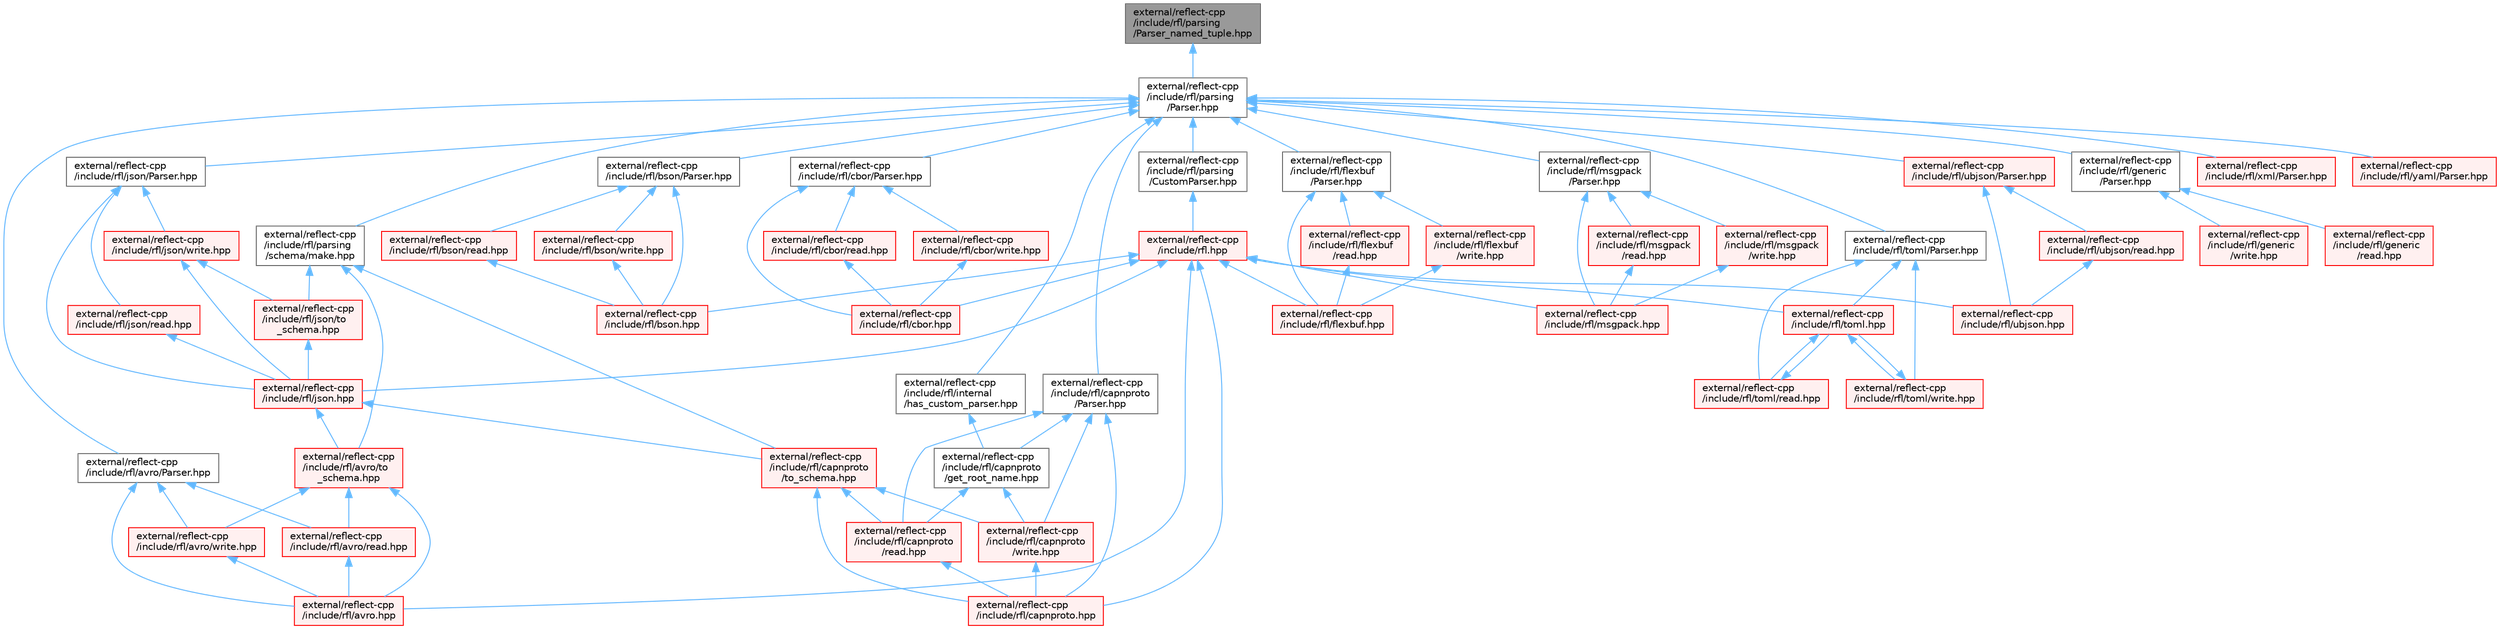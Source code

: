 digraph "external/reflect-cpp/include/rfl/parsing/Parser_named_tuple.hpp"
{
 // LATEX_PDF_SIZE
  bgcolor="transparent";
  edge [fontname=Helvetica,fontsize=10,labelfontname=Helvetica,labelfontsize=10];
  node [fontname=Helvetica,fontsize=10,shape=box,height=0.2,width=0.4];
  Node1 [id="Node000001",label="external/reflect-cpp\l/include/rfl/parsing\l/Parser_named_tuple.hpp",height=0.2,width=0.4,color="gray40", fillcolor="grey60", style="filled", fontcolor="black",tooltip=" "];
  Node1 -> Node2 [id="edge91_Node000001_Node000002",dir="back",color="steelblue1",style="solid",tooltip=" "];
  Node2 [id="Node000002",label="external/reflect-cpp\l/include/rfl/parsing\l/Parser.hpp",height=0.2,width=0.4,color="grey40", fillcolor="white", style="filled",URL="$parsing_2_parser_8hpp.html",tooltip=" "];
  Node2 -> Node3 [id="edge92_Node000002_Node000003",dir="back",color="steelblue1",style="solid",tooltip=" "];
  Node3 [id="Node000003",label="external/reflect-cpp\l/include/rfl/avro/Parser.hpp",height=0.2,width=0.4,color="grey40", fillcolor="white", style="filled",URL="$avro_2_parser_8hpp.html",tooltip=" "];
  Node3 -> Node4 [id="edge93_Node000003_Node000004",dir="back",color="steelblue1",style="solid",tooltip=" "];
  Node4 [id="Node000004",label="external/reflect-cpp\l/include/rfl/avro.hpp",height=0.2,width=0.4,color="red", fillcolor="#FFF0F0", style="filled",URL="$avro_8hpp.html",tooltip=" "];
  Node3 -> Node58 [id="edge94_Node000003_Node000058",dir="back",color="steelblue1",style="solid",tooltip=" "];
  Node58 [id="Node000058",label="external/reflect-cpp\l/include/rfl/avro/read.hpp",height=0.2,width=0.4,color="red", fillcolor="#FFF0F0", style="filled",URL="$avro_2read_8hpp.html",tooltip=" "];
  Node58 -> Node4 [id="edge95_Node000058_Node000004",dir="back",color="steelblue1",style="solid",tooltip=" "];
  Node3 -> Node60 [id="edge96_Node000003_Node000060",dir="back",color="steelblue1",style="solid",tooltip=" "];
  Node60 [id="Node000060",label="external/reflect-cpp\l/include/rfl/avro/write.hpp",height=0.2,width=0.4,color="red", fillcolor="#FFF0F0", style="filled",URL="$avro_2write_8hpp.html",tooltip=" "];
  Node60 -> Node4 [id="edge97_Node000060_Node000004",dir="back",color="steelblue1",style="solid",tooltip=" "];
  Node2 -> Node62 [id="edge98_Node000002_Node000062",dir="back",color="steelblue1",style="solid",tooltip=" "];
  Node62 [id="Node000062",label="external/reflect-cpp\l/include/rfl/bson/Parser.hpp",height=0.2,width=0.4,color="grey40", fillcolor="white", style="filled",URL="$bson_2_parser_8hpp.html",tooltip=" "];
  Node62 -> Node63 [id="edge99_Node000062_Node000063",dir="back",color="steelblue1",style="solid",tooltip=" "];
  Node63 [id="Node000063",label="external/reflect-cpp\l/include/rfl/bson.hpp",height=0.2,width=0.4,color="red", fillcolor="#FFF0F0", style="filled",URL="$bson_8hpp.html",tooltip=" "];
  Node62 -> Node103 [id="edge100_Node000062_Node000103",dir="back",color="steelblue1",style="solid",tooltip=" "];
  Node103 [id="Node000103",label="external/reflect-cpp\l/include/rfl/bson/read.hpp",height=0.2,width=0.4,color="red", fillcolor="#FFF0F0", style="filled",URL="$bson_2read_8hpp.html",tooltip=" "];
  Node103 -> Node63 [id="edge101_Node000103_Node000063",dir="back",color="steelblue1",style="solid",tooltip=" "];
  Node62 -> Node105 [id="edge102_Node000062_Node000105",dir="back",color="steelblue1",style="solid",tooltip=" "];
  Node105 [id="Node000105",label="external/reflect-cpp\l/include/rfl/bson/write.hpp",height=0.2,width=0.4,color="red", fillcolor="#FFF0F0", style="filled",URL="$bson_2write_8hpp.html",tooltip=" "];
  Node105 -> Node63 [id="edge103_Node000105_Node000063",dir="back",color="steelblue1",style="solid",tooltip=" "];
  Node2 -> Node107 [id="edge104_Node000002_Node000107",dir="back",color="steelblue1",style="solid",tooltip=" "];
  Node107 [id="Node000107",label="external/reflect-cpp\l/include/rfl/capnproto\l/Parser.hpp",height=0.2,width=0.4,color="grey40", fillcolor="white", style="filled",URL="$capnproto_2_parser_8hpp.html",tooltip=" "];
  Node107 -> Node108 [id="edge105_Node000107_Node000108",dir="back",color="steelblue1",style="solid",tooltip=" "];
  Node108 [id="Node000108",label="external/reflect-cpp\l/include/rfl/capnproto.hpp",height=0.2,width=0.4,color="red", fillcolor="#FFF0F0", style="filled",URL="$capnproto_8hpp.html",tooltip=" "];
  Node107 -> Node155 [id="edge106_Node000107_Node000155",dir="back",color="steelblue1",style="solid",tooltip=" "];
  Node155 [id="Node000155",label="external/reflect-cpp\l/include/rfl/capnproto\l/get_root_name.hpp",height=0.2,width=0.4,color="grey40", fillcolor="white", style="filled",URL="$get__root__name_8hpp.html",tooltip=" "];
  Node155 -> Node156 [id="edge107_Node000155_Node000156",dir="back",color="steelblue1",style="solid",tooltip=" "];
  Node156 [id="Node000156",label="external/reflect-cpp\l/include/rfl/capnproto\l/read.hpp",height=0.2,width=0.4,color="red", fillcolor="#FFF0F0", style="filled",URL="$capnproto_2read_8hpp.html",tooltip=" "];
  Node156 -> Node108 [id="edge108_Node000156_Node000108",dir="back",color="steelblue1",style="solid",tooltip=" "];
  Node155 -> Node158 [id="edge109_Node000155_Node000158",dir="back",color="steelblue1",style="solid",tooltip=" "];
  Node158 [id="Node000158",label="external/reflect-cpp\l/include/rfl/capnproto\l/write.hpp",height=0.2,width=0.4,color="red", fillcolor="#FFF0F0", style="filled",URL="$capnproto_2write_8hpp.html",tooltip=" "];
  Node158 -> Node108 [id="edge110_Node000158_Node000108",dir="back",color="steelblue1",style="solid",tooltip=" "];
  Node107 -> Node156 [id="edge111_Node000107_Node000156",dir="back",color="steelblue1",style="solid",tooltip=" "];
  Node107 -> Node158 [id="edge112_Node000107_Node000158",dir="back",color="steelblue1",style="solid",tooltip=" "];
  Node2 -> Node160 [id="edge113_Node000002_Node000160",dir="back",color="steelblue1",style="solid",tooltip=" "];
  Node160 [id="Node000160",label="external/reflect-cpp\l/include/rfl/cbor/Parser.hpp",height=0.2,width=0.4,color="grey40", fillcolor="white", style="filled",URL="$cbor_2_parser_8hpp.html",tooltip=" "];
  Node160 -> Node161 [id="edge114_Node000160_Node000161",dir="back",color="steelblue1",style="solid",tooltip=" "];
  Node161 [id="Node000161",label="external/reflect-cpp\l/include/rfl/cbor.hpp",height=0.2,width=0.4,color="red", fillcolor="#FFF0F0", style="filled",URL="$cbor_8hpp.html",tooltip=" "];
  Node160 -> Node202 [id="edge115_Node000160_Node000202",dir="back",color="steelblue1",style="solid",tooltip=" "];
  Node202 [id="Node000202",label="external/reflect-cpp\l/include/rfl/cbor/read.hpp",height=0.2,width=0.4,color="red", fillcolor="#FFF0F0", style="filled",URL="$cbor_2read_8hpp.html",tooltip=" "];
  Node202 -> Node161 [id="edge116_Node000202_Node000161",dir="back",color="steelblue1",style="solid",tooltip=" "];
  Node160 -> Node204 [id="edge117_Node000160_Node000204",dir="back",color="steelblue1",style="solid",tooltip=" "];
  Node204 [id="Node000204",label="external/reflect-cpp\l/include/rfl/cbor/write.hpp",height=0.2,width=0.4,color="red", fillcolor="#FFF0F0", style="filled",URL="$cbor_2write_8hpp.html",tooltip=" "];
  Node204 -> Node161 [id="edge118_Node000204_Node000161",dir="back",color="steelblue1",style="solid",tooltip=" "];
  Node2 -> Node206 [id="edge119_Node000002_Node000206",dir="back",color="steelblue1",style="solid",tooltip=" "];
  Node206 [id="Node000206",label="external/reflect-cpp\l/include/rfl/flexbuf\l/Parser.hpp",height=0.2,width=0.4,color="grey40", fillcolor="white", style="filled",URL="$flexbuf_2_parser_8hpp.html",tooltip=" "];
  Node206 -> Node207 [id="edge120_Node000206_Node000207",dir="back",color="steelblue1",style="solid",tooltip=" "];
  Node207 [id="Node000207",label="external/reflect-cpp\l/include/rfl/flexbuf.hpp",height=0.2,width=0.4,color="red", fillcolor="#FFF0F0", style="filled",URL="$flexbuf_8hpp.html",tooltip=" "];
  Node206 -> Node247 [id="edge121_Node000206_Node000247",dir="back",color="steelblue1",style="solid",tooltip=" "];
  Node247 [id="Node000247",label="external/reflect-cpp\l/include/rfl/flexbuf\l/read.hpp",height=0.2,width=0.4,color="red", fillcolor="#FFF0F0", style="filled",URL="$flexbuf_2read_8hpp.html",tooltip=" "];
  Node247 -> Node207 [id="edge122_Node000247_Node000207",dir="back",color="steelblue1",style="solid",tooltip=" "];
  Node206 -> Node249 [id="edge123_Node000206_Node000249",dir="back",color="steelblue1",style="solid",tooltip=" "];
  Node249 [id="Node000249",label="external/reflect-cpp\l/include/rfl/flexbuf\l/write.hpp",height=0.2,width=0.4,color="red", fillcolor="#FFF0F0", style="filled",URL="$flexbuf_2write_8hpp.html",tooltip=" "];
  Node249 -> Node207 [id="edge124_Node000249_Node000207",dir="back",color="steelblue1",style="solid",tooltip=" "];
  Node2 -> Node251 [id="edge125_Node000002_Node000251",dir="back",color="steelblue1",style="solid",tooltip=" "];
  Node251 [id="Node000251",label="external/reflect-cpp\l/include/rfl/generic\l/Parser.hpp",height=0.2,width=0.4,color="grey40", fillcolor="white", style="filled",URL="$generic_2_parser_8hpp.html",tooltip=" "];
  Node251 -> Node252 [id="edge126_Node000251_Node000252",dir="back",color="steelblue1",style="solid",tooltip=" "];
  Node252 [id="Node000252",label="external/reflect-cpp\l/include/rfl/generic\l/read.hpp",height=0.2,width=0.4,color="red", fillcolor="#FFF0F0", style="filled",URL="$generic_2read_8hpp.html",tooltip=" "];
  Node251 -> Node688 [id="edge127_Node000251_Node000688",dir="back",color="steelblue1",style="solid",tooltip=" "];
  Node688 [id="Node000688",label="external/reflect-cpp\l/include/rfl/generic\l/write.hpp",height=0.2,width=0.4,color="red", fillcolor="#FFF0F0", style="filled",URL="$generic_2write_8hpp.html",tooltip=" "];
  Node2 -> Node690 [id="edge128_Node000002_Node000690",dir="back",color="steelblue1",style="solid",tooltip=" "];
  Node690 [id="Node000690",label="external/reflect-cpp\l/include/rfl/internal\l/has_custom_parser.hpp",height=0.2,width=0.4,color="grey40", fillcolor="white", style="filled",URL="$has__custom__parser_8hpp.html",tooltip=" "];
  Node690 -> Node155 [id="edge129_Node000690_Node000155",dir="back",color="steelblue1",style="solid",tooltip=" "];
  Node2 -> Node691 [id="edge130_Node000002_Node000691",dir="back",color="steelblue1",style="solid",tooltip=" "];
  Node691 [id="Node000691",label="external/reflect-cpp\l/include/rfl/json/Parser.hpp",height=0.2,width=0.4,color="grey40", fillcolor="white", style="filled",URL="$json_2_parser_8hpp.html",tooltip=" "];
  Node691 -> Node255 [id="edge131_Node000691_Node000255",dir="back",color="steelblue1",style="solid",tooltip=" "];
  Node255 [id="Node000255",label="external/reflect-cpp\l/include/rfl/json.hpp",height=0.2,width=0.4,color="red", fillcolor="#FFF0F0", style="filled",URL="$reflect-cpp_2include_2rfl_2json_8hpp.html",tooltip=" "];
  Node255 -> Node259 [id="edge132_Node000255_Node000259",dir="back",color="steelblue1",style="solid",tooltip=" "];
  Node259 [id="Node000259",label="external/reflect-cpp\l/include/rfl/avro/to\l_schema.hpp",height=0.2,width=0.4,color="red", fillcolor="#FFF0F0", style="filled",URL="$avro_2to__schema_8hpp.html",tooltip=" "];
  Node259 -> Node4 [id="edge133_Node000259_Node000004",dir="back",color="steelblue1",style="solid",tooltip=" "];
  Node259 -> Node58 [id="edge134_Node000259_Node000058",dir="back",color="steelblue1",style="solid",tooltip=" "];
  Node259 -> Node60 [id="edge135_Node000259_Node000060",dir="back",color="steelblue1",style="solid",tooltip=" "];
  Node255 -> Node262 [id="edge136_Node000255_Node000262",dir="back",color="steelblue1",style="solid",tooltip=" "];
  Node262 [id="Node000262",label="external/reflect-cpp\l/include/rfl/capnproto\l/to_schema.hpp",height=0.2,width=0.4,color="red", fillcolor="#FFF0F0", style="filled",URL="$capnproto_2to__schema_8hpp.html",tooltip=" "];
  Node262 -> Node108 [id="edge137_Node000262_Node000108",dir="back",color="steelblue1",style="solid",tooltip=" "];
  Node262 -> Node156 [id="edge138_Node000262_Node000156",dir="back",color="steelblue1",style="solid",tooltip=" "];
  Node262 -> Node158 [id="edge139_Node000262_Node000158",dir="back",color="steelblue1",style="solid",tooltip=" "];
  Node691 -> Node692 [id="edge140_Node000691_Node000692",dir="back",color="steelblue1",style="solid",tooltip=" "];
  Node692 [id="Node000692",label="external/reflect-cpp\l/include/rfl/json/read.hpp",height=0.2,width=0.4,color="red", fillcolor="#FFF0F0", style="filled",URL="$json_2read_8hpp.html",tooltip=" "];
  Node692 -> Node255 [id="edge141_Node000692_Node000255",dir="back",color="steelblue1",style="solid",tooltip=" "];
  Node691 -> Node694 [id="edge142_Node000691_Node000694",dir="back",color="steelblue1",style="solid",tooltip=" "];
  Node694 [id="Node000694",label="external/reflect-cpp\l/include/rfl/json/write.hpp",height=0.2,width=0.4,color="red", fillcolor="#FFF0F0", style="filled",URL="$json_2write_8hpp.html",tooltip=" "];
  Node694 -> Node255 [id="edge143_Node000694_Node000255",dir="back",color="steelblue1",style="solid",tooltip=" "];
  Node694 -> Node696 [id="edge144_Node000694_Node000696",dir="back",color="steelblue1",style="solid",tooltip=" "];
  Node696 [id="Node000696",label="external/reflect-cpp\l/include/rfl/json/to\l_schema.hpp",height=0.2,width=0.4,color="red", fillcolor="#FFF0F0", style="filled",URL="$json_2to__schema_8hpp.html",tooltip=" "];
  Node696 -> Node255 [id="edge145_Node000696_Node000255",dir="back",color="steelblue1",style="solid",tooltip=" "];
  Node2 -> Node699 [id="edge146_Node000002_Node000699",dir="back",color="steelblue1",style="solid",tooltip=" "];
  Node699 [id="Node000699",label="external/reflect-cpp\l/include/rfl/msgpack\l/Parser.hpp",height=0.2,width=0.4,color="grey40", fillcolor="white", style="filled",URL="$msgpack_2_parser_8hpp.html",tooltip=" "];
  Node699 -> Node472 [id="edge147_Node000699_Node000472",dir="back",color="steelblue1",style="solid",tooltip=" "];
  Node472 [id="Node000472",label="external/reflect-cpp\l/include/rfl/msgpack.hpp",height=0.2,width=0.4,color="red", fillcolor="#FFF0F0", style="filled",URL="$msgpack_8hpp.html",tooltip=" "];
  Node699 -> Node700 [id="edge148_Node000699_Node000700",dir="back",color="steelblue1",style="solid",tooltip=" "];
  Node700 [id="Node000700",label="external/reflect-cpp\l/include/rfl/msgpack\l/read.hpp",height=0.2,width=0.4,color="red", fillcolor="#FFF0F0", style="filled",URL="$msgpack_2read_8hpp.html",tooltip=" "];
  Node700 -> Node472 [id="edge149_Node000700_Node000472",dir="back",color="steelblue1",style="solid",tooltip=" "];
  Node699 -> Node702 [id="edge150_Node000699_Node000702",dir="back",color="steelblue1",style="solid",tooltip=" "];
  Node702 [id="Node000702",label="external/reflect-cpp\l/include/rfl/msgpack\l/write.hpp",height=0.2,width=0.4,color="red", fillcolor="#FFF0F0", style="filled",URL="$msgpack_2write_8hpp.html",tooltip=" "];
  Node702 -> Node472 [id="edge151_Node000702_Node000472",dir="back",color="steelblue1",style="solid",tooltip=" "];
  Node2 -> Node704 [id="edge152_Node000002_Node000704",dir="back",color="steelblue1",style="solid",tooltip=" "];
  Node704 [id="Node000704",label="external/reflect-cpp\l/include/rfl/parsing\l/CustomParser.hpp",height=0.2,width=0.4,color="grey40", fillcolor="white", style="filled",URL="$_custom_parser_8hpp.html",tooltip=" "];
  Node704 -> Node254 [id="edge153_Node000704_Node000254",dir="back",color="steelblue1",style="solid",tooltip=" "];
  Node254 [id="Node000254",label="external/reflect-cpp\l/include/rfl.hpp",height=0.2,width=0.4,color="red", fillcolor="#FFF0F0", style="filled",URL="$rfl_8hpp.html",tooltip=" "];
  Node254 -> Node4 [id="edge154_Node000254_Node000004",dir="back",color="steelblue1",style="solid",tooltip=" "];
  Node254 -> Node63 [id="edge155_Node000254_Node000063",dir="back",color="steelblue1",style="solid",tooltip=" "];
  Node254 -> Node108 [id="edge156_Node000254_Node000108",dir="back",color="steelblue1",style="solid",tooltip=" "];
  Node254 -> Node161 [id="edge157_Node000254_Node000161",dir="back",color="steelblue1",style="solid",tooltip=" "];
  Node254 -> Node207 [id="edge158_Node000254_Node000207",dir="back",color="steelblue1",style="solid",tooltip=" "];
  Node254 -> Node255 [id="edge159_Node000254_Node000255",dir="back",color="steelblue1",style="solid",tooltip=" "];
  Node254 -> Node472 [id="edge160_Node000254_Node000472",dir="back",color="steelblue1",style="solid",tooltip=" "];
  Node254 -> Node515 [id="edge161_Node000254_Node000515",dir="back",color="steelblue1",style="solid",tooltip=" "];
  Node515 [id="Node000515",label="external/reflect-cpp\l/include/rfl/toml.hpp",height=0.2,width=0.4,color="red", fillcolor="#FFF0F0", style="filled",URL="$toml_8hpp.html",tooltip=" "];
  Node515 -> Node518 [id="edge162_Node000515_Node000518",dir="back",color="steelblue1",style="solid",tooltip=" "];
  Node518 [id="Node000518",label="external/reflect-cpp\l/include/rfl/toml/read.hpp",height=0.2,width=0.4,color="red", fillcolor="#FFF0F0", style="filled",URL="$toml_2read_8hpp.html",tooltip=" "];
  Node518 -> Node515 [id="edge163_Node000518_Node000515",dir="back",color="steelblue1",style="solid",tooltip=" "];
  Node515 -> Node520 [id="edge164_Node000515_Node000520",dir="back",color="steelblue1",style="solid",tooltip=" "];
  Node520 [id="Node000520",label="external/reflect-cpp\l/include/rfl/toml/write.hpp",height=0.2,width=0.4,color="red", fillcolor="#FFF0F0", style="filled",URL="$toml_2write_8hpp.html",tooltip=" "];
  Node520 -> Node515 [id="edge165_Node000520_Node000515",dir="back",color="steelblue1",style="solid",tooltip=" "];
  Node254 -> Node562 [id="edge166_Node000254_Node000562",dir="back",color="steelblue1",style="solid",tooltip=" "];
  Node562 [id="Node000562",label="external/reflect-cpp\l/include/rfl/ubjson.hpp",height=0.2,width=0.4,color="red", fillcolor="#FFF0F0", style="filled",URL="$ubjson_8hpp.html",tooltip=" "];
  Node2 -> Node705 [id="edge167_Node000002_Node000705",dir="back",color="steelblue1",style="solid",tooltip=" "];
  Node705 [id="Node000705",label="external/reflect-cpp\l/include/rfl/parsing\l/schema/make.hpp",height=0.2,width=0.4,color="grey40", fillcolor="white", style="filled",URL="$make_8hpp.html",tooltip=" "];
  Node705 -> Node259 [id="edge168_Node000705_Node000259",dir="back",color="steelblue1",style="solid",tooltip=" "];
  Node705 -> Node262 [id="edge169_Node000705_Node000262",dir="back",color="steelblue1",style="solid",tooltip=" "];
  Node705 -> Node696 [id="edge170_Node000705_Node000696",dir="back",color="steelblue1",style="solid",tooltip=" "];
  Node2 -> Node517 [id="edge171_Node000002_Node000517",dir="back",color="steelblue1",style="solid",tooltip=" "];
  Node517 [id="Node000517",label="external/reflect-cpp\l/include/rfl/toml/Parser.hpp",height=0.2,width=0.4,color="grey40", fillcolor="white", style="filled",URL="$toml_2_parser_8hpp.html",tooltip=" "];
  Node517 -> Node515 [id="edge172_Node000517_Node000515",dir="back",color="steelblue1",style="solid",tooltip=" "];
  Node517 -> Node518 [id="edge173_Node000517_Node000518",dir="back",color="steelblue1",style="solid",tooltip=" "];
  Node517 -> Node520 [id="edge174_Node000517_Node000520",dir="back",color="steelblue1",style="solid",tooltip=" "];
  Node2 -> Node706 [id="edge175_Node000002_Node000706",dir="back",color="steelblue1",style="solid",tooltip=" "];
  Node706 [id="Node000706",label="external/reflect-cpp\l/include/rfl/ubjson/Parser.hpp",height=0.2,width=0.4,color="red", fillcolor="#FFF0F0", style="filled",URL="$ubjson_2_parser_8hpp.html",tooltip=" "];
  Node706 -> Node562 [id="edge176_Node000706_Node000562",dir="back",color="steelblue1",style="solid",tooltip=" "];
  Node706 -> Node707 [id="edge177_Node000706_Node000707",dir="back",color="steelblue1",style="solid",tooltip=" "];
  Node707 [id="Node000707",label="external/reflect-cpp\l/include/rfl/ubjson/read.hpp",height=0.2,width=0.4,color="red", fillcolor="#FFF0F0", style="filled",URL="$ubjson_2read_8hpp.html",tooltip=" "];
  Node707 -> Node562 [id="edge178_Node000707_Node000562",dir="back",color="steelblue1",style="solid",tooltip=" "];
  Node2 -> Node711 [id="edge179_Node000002_Node000711",dir="back",color="steelblue1",style="solid",tooltip=" "];
  Node711 [id="Node000711",label="external/reflect-cpp\l/include/rfl/xml/Parser.hpp",height=0.2,width=0.4,color="red", fillcolor="#FFF0F0", style="filled",URL="$xml_2_parser_8hpp.html",tooltip=" "];
  Node2 -> Node716 [id="edge180_Node000002_Node000716",dir="back",color="steelblue1",style="solid",tooltip=" "];
  Node716 [id="Node000716",label="external/reflect-cpp\l/include/rfl/yaml/Parser.hpp",height=0.2,width=0.4,color="red", fillcolor="#FFF0F0", style="filled",URL="$yaml_2_parser_8hpp.html",tooltip=" "];
}
